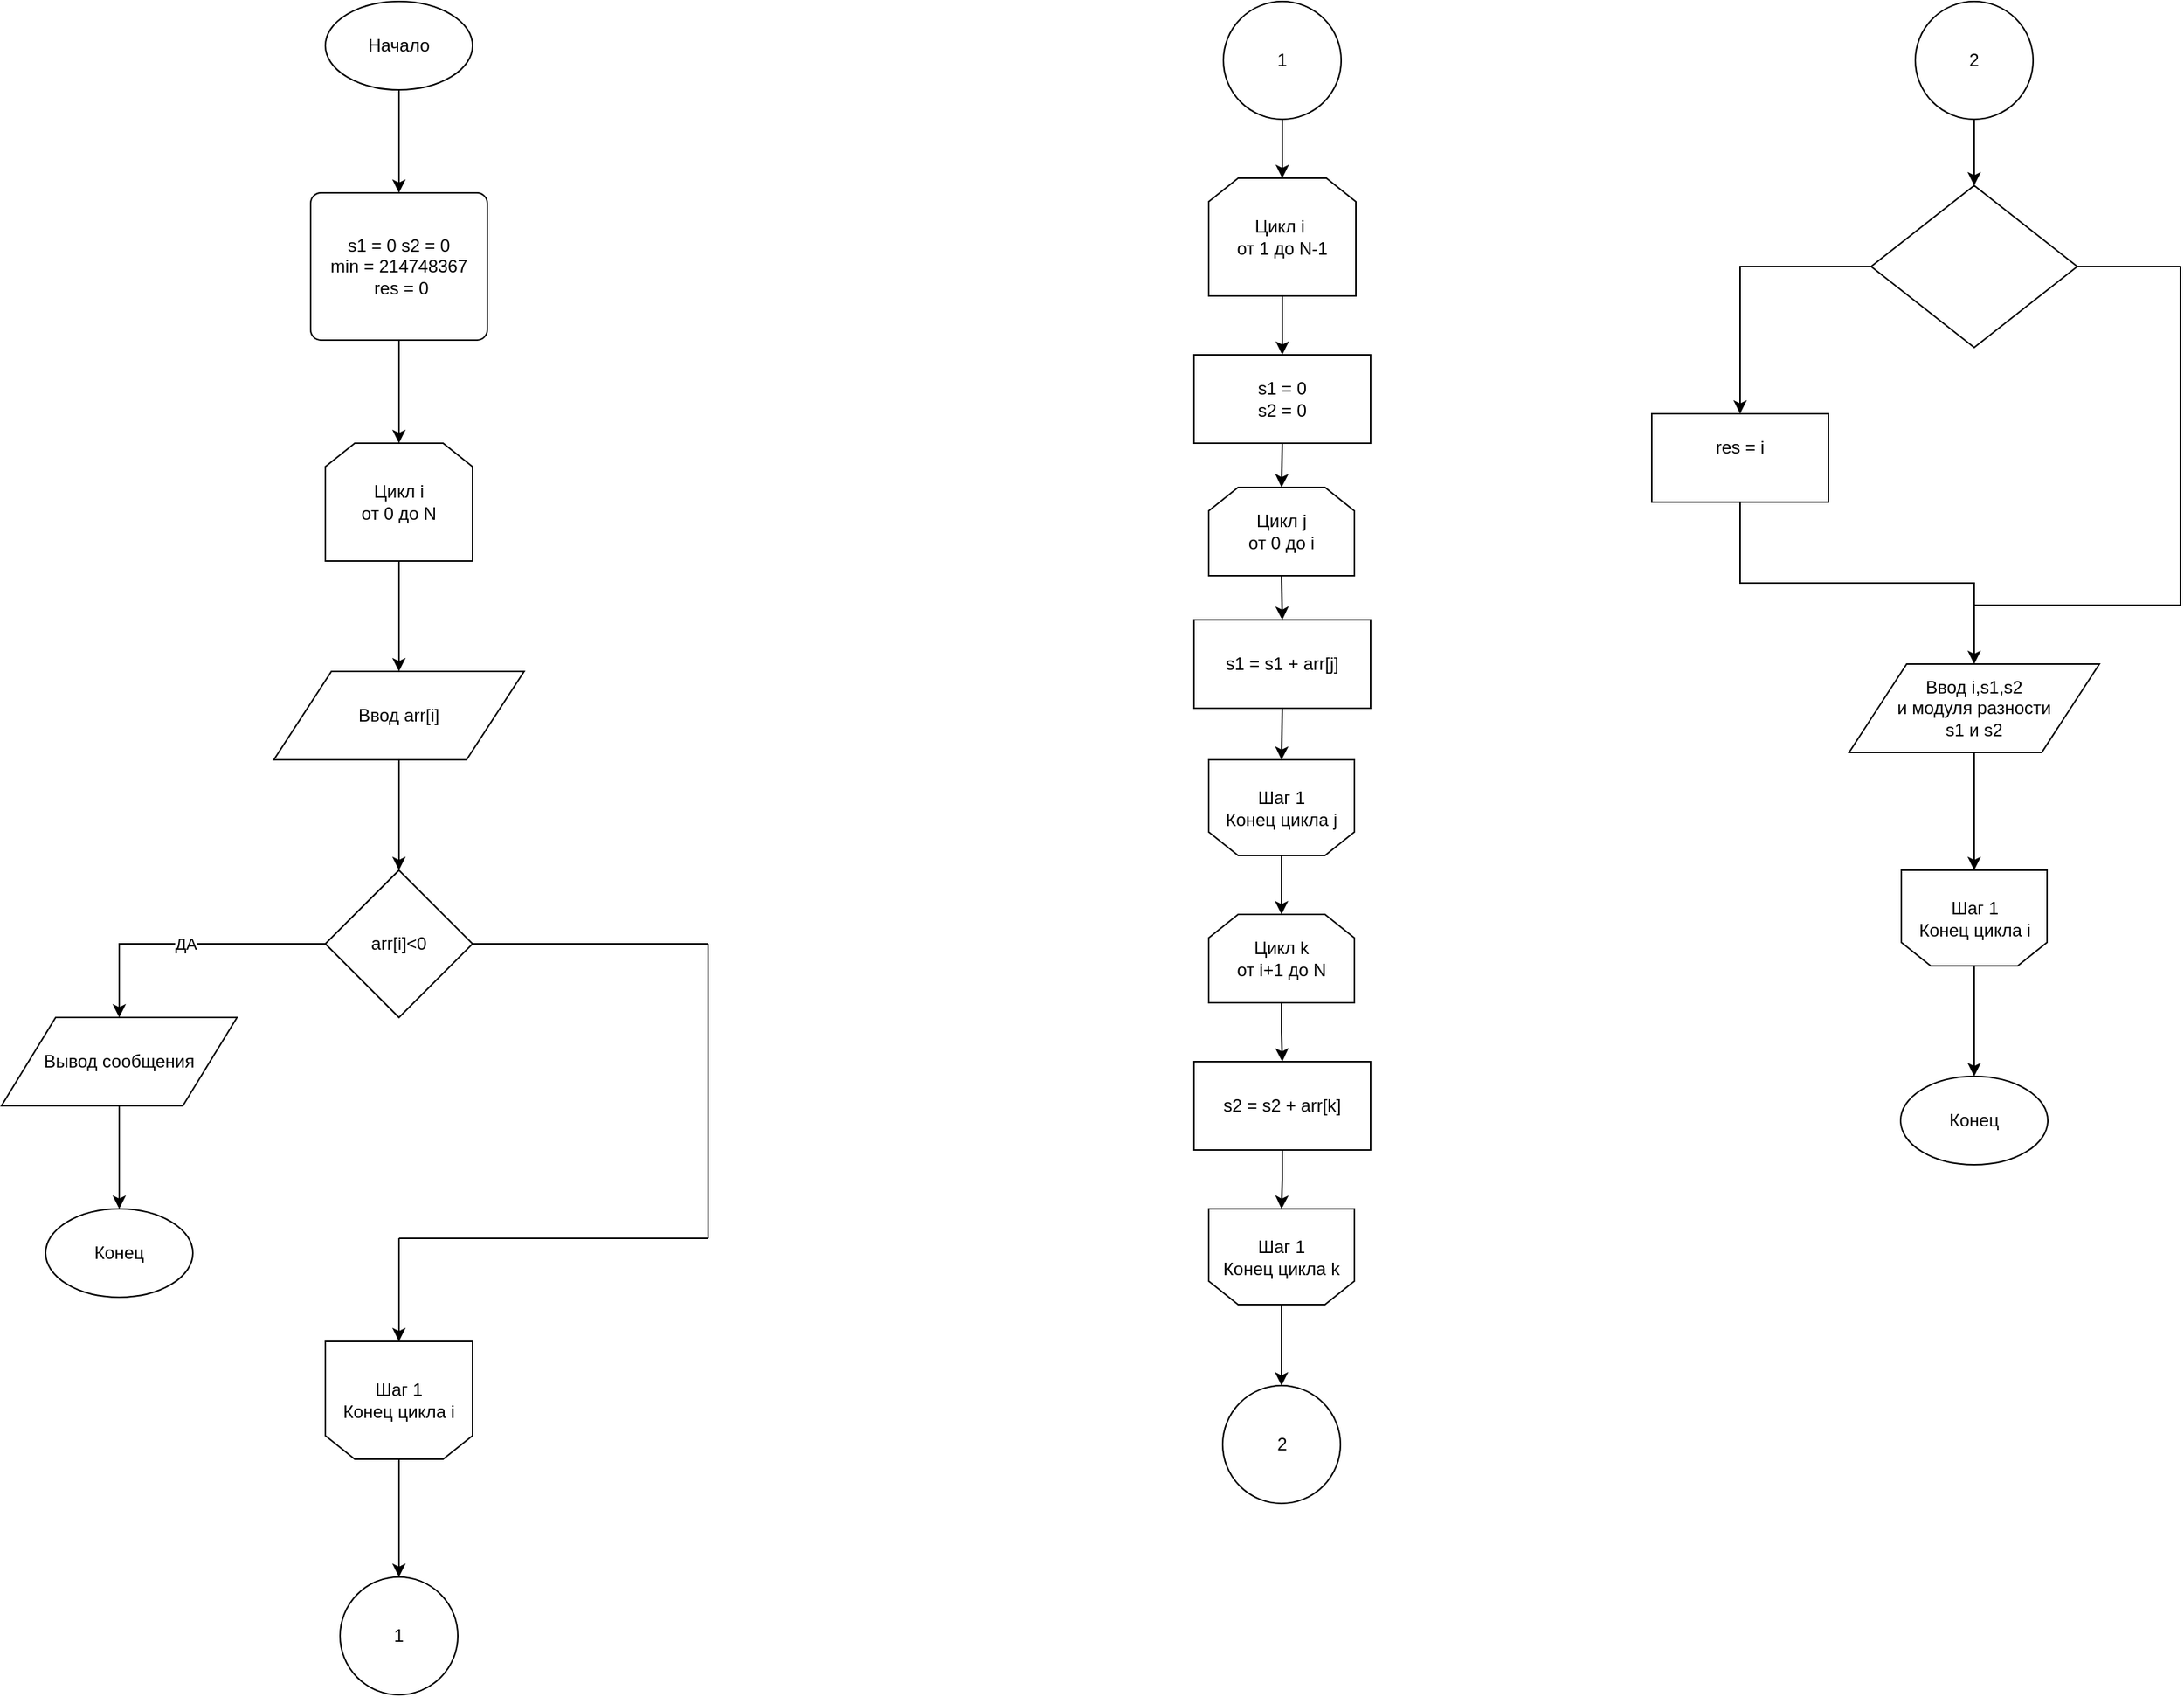 <mxfile version="20.6.0" type="github">
  <diagram id="C5RBs43oDa-KdzZeNtuy" name="Page-1">
    <mxGraphModel dx="2188" dy="1172" grid="1" gridSize="10" guides="1" tooltips="1" connect="1" arrows="1" fold="1" page="1" pageScale="1" pageWidth="827" pageHeight="1169" math="0" shadow="0">
      <root>
        <mxCell id="WIyWlLk6GJQsqaUBKTNV-0" />
        <mxCell id="WIyWlLk6GJQsqaUBKTNV-1" parent="WIyWlLk6GJQsqaUBKTNV-0" />
        <mxCell id="DeO7mwDUE-FPCQZQ3ZWF-11" style="edgeStyle=orthogonalEdgeStyle;rounded=0;orthogonalLoop=1;jettySize=auto;html=1;exitX=0.5;exitY=1;exitDx=0;exitDy=0;exitPerimeter=0;entryX=0.5;entryY=0;entryDx=0;entryDy=0;" edge="1" parent="WIyWlLk6GJQsqaUBKTNV-1" source="DeO7mwDUE-FPCQZQ3ZWF-1" target="DeO7mwDUE-FPCQZQ3ZWF-2">
          <mxGeometry relative="1" as="geometry" />
        </mxCell>
        <mxCell id="DeO7mwDUE-FPCQZQ3ZWF-1" value="Начало" style="strokeWidth=1;html=1;shape=mxgraph.flowchart.start_1;whiteSpace=wrap;" vertex="1" parent="WIyWlLk6GJQsqaUBKTNV-1">
          <mxGeometry x="340" width="100" height="60" as="geometry" />
        </mxCell>
        <mxCell id="DeO7mwDUE-FPCQZQ3ZWF-40" style="edgeStyle=orthogonalEdgeStyle;rounded=0;orthogonalLoop=1;jettySize=auto;html=1;exitX=0.5;exitY=1;exitDx=0;exitDy=0;entryX=0.5;entryY=0;entryDx=0;entryDy=0;entryPerimeter=0;" edge="1" parent="WIyWlLk6GJQsqaUBKTNV-1" source="DeO7mwDUE-FPCQZQ3ZWF-2" target="DeO7mwDUE-FPCQZQ3ZWF-3">
          <mxGeometry relative="1" as="geometry" />
        </mxCell>
        <mxCell id="DeO7mwDUE-FPCQZQ3ZWF-2" value="s1 = 0 s2 = 0&lt;br&gt;min = 214748367&lt;br&gt;&amp;nbsp;res = 0" style="rounded=1;whiteSpace=wrap;html=1;absoluteArcSize=1;arcSize=14;strokeWidth=1;" vertex="1" parent="WIyWlLk6GJQsqaUBKTNV-1">
          <mxGeometry x="330" y="130" width="120" height="100" as="geometry" />
        </mxCell>
        <mxCell id="DeO7mwDUE-FPCQZQ3ZWF-13" style="edgeStyle=orthogonalEdgeStyle;rounded=0;orthogonalLoop=1;jettySize=auto;html=1;exitX=0.5;exitY=1;exitDx=0;exitDy=0;entryX=0.5;entryY=0;entryDx=0;entryDy=0;" edge="1" parent="WIyWlLk6GJQsqaUBKTNV-1" source="DeO7mwDUE-FPCQZQ3ZWF-3" target="DeO7mwDUE-FPCQZQ3ZWF-9">
          <mxGeometry relative="1" as="geometry" />
        </mxCell>
        <mxCell id="DeO7mwDUE-FPCQZQ3ZWF-3" value="Цикл i&lt;br&gt;от 0 до N" style="shape=loopLimit;whiteSpace=wrap;html=1;flipV=0;" vertex="1" parent="WIyWlLk6GJQsqaUBKTNV-1">
          <mxGeometry x="340" y="300" width="100" height="80" as="geometry" />
        </mxCell>
        <mxCell id="DeO7mwDUE-FPCQZQ3ZWF-28" style="edgeStyle=orthogonalEdgeStyle;rounded=0;orthogonalLoop=1;jettySize=auto;html=1;exitX=0.5;exitY=1;exitDx=0;exitDy=0;entryX=0.5;entryY=0;entryDx=0;entryDy=0;" edge="1" parent="WIyWlLk6GJQsqaUBKTNV-1" source="DeO7mwDUE-FPCQZQ3ZWF-4" target="DeO7mwDUE-FPCQZQ3ZWF-27">
          <mxGeometry relative="1" as="geometry" />
        </mxCell>
        <mxCell id="DeO7mwDUE-FPCQZQ3ZWF-4" value="Шаг 1&lt;br&gt;Конец цикла i" style="shape=loopLimit;rotation=0;rounded=0;shadow=0;sketch=0;whiteSpace=wrap;html=1;labelPosition=center;verticalLabelPosition=middle;align=center;verticalAlign=middle;horizontal=1;flipH=0;flipV=1;" vertex="1" parent="WIyWlLk6GJQsqaUBKTNV-1">
          <mxGeometry x="340" y="910" width="100" height="80" as="geometry" />
        </mxCell>
        <mxCell id="DeO7mwDUE-FPCQZQ3ZWF-46" value="ДА" style="edgeStyle=orthogonalEdgeStyle;rounded=0;orthogonalLoop=1;jettySize=auto;html=1;exitX=0;exitY=0.5;exitDx=0;exitDy=0;exitPerimeter=0;entryX=0.5;entryY=0;entryDx=0;entryDy=0;" edge="1" parent="WIyWlLk6GJQsqaUBKTNV-1" source="DeO7mwDUE-FPCQZQ3ZWF-7" target="DeO7mwDUE-FPCQZQ3ZWF-8">
          <mxGeometry relative="1" as="geometry" />
        </mxCell>
        <mxCell id="DeO7mwDUE-FPCQZQ3ZWF-7" value="arr[i]&amp;lt;0" style="strokeWidth=1;html=1;shape=mxgraph.flowchart.decision;whiteSpace=wrap;rounded=0;shadow=0;sketch=0;" vertex="1" parent="WIyWlLk6GJQsqaUBKTNV-1">
          <mxGeometry x="340" y="590" width="100" height="100" as="geometry" />
        </mxCell>
        <mxCell id="DeO7mwDUE-FPCQZQ3ZWF-17" style="edgeStyle=orthogonalEdgeStyle;rounded=0;orthogonalLoop=1;jettySize=auto;html=1;exitX=0.5;exitY=1;exitDx=0;exitDy=0;entryX=0.5;entryY=0;entryDx=0;entryDy=0;entryPerimeter=0;" edge="1" parent="WIyWlLk6GJQsqaUBKTNV-1" source="DeO7mwDUE-FPCQZQ3ZWF-8" target="DeO7mwDUE-FPCQZQ3ZWF-10">
          <mxGeometry relative="1" as="geometry" />
        </mxCell>
        <mxCell id="DeO7mwDUE-FPCQZQ3ZWF-8" value="Вывод сообщения" style="shape=parallelogram;html=1;strokeWidth=1;perimeter=parallelogramPerimeter;whiteSpace=wrap;rounded=0;arcSize=12;size=0.23;shadow=0;sketch=0;" vertex="1" parent="WIyWlLk6GJQsqaUBKTNV-1">
          <mxGeometry x="120" y="690" width="160" height="60" as="geometry" />
        </mxCell>
        <mxCell id="DeO7mwDUE-FPCQZQ3ZWF-14" style="edgeStyle=orthogonalEdgeStyle;rounded=0;orthogonalLoop=1;jettySize=auto;html=1;exitX=0.5;exitY=1;exitDx=0;exitDy=0;entryX=0.5;entryY=0;entryDx=0;entryDy=0;entryPerimeter=0;" edge="1" parent="WIyWlLk6GJQsqaUBKTNV-1" source="DeO7mwDUE-FPCQZQ3ZWF-9" target="DeO7mwDUE-FPCQZQ3ZWF-7">
          <mxGeometry relative="1" as="geometry" />
        </mxCell>
        <mxCell id="DeO7mwDUE-FPCQZQ3ZWF-9" value="Ввод arr[i]" style="shape=parallelogram;html=1;strokeWidth=1;perimeter=parallelogramPerimeter;whiteSpace=wrap;rounded=0;arcSize=12;size=0.23;shadow=0;sketch=0;" vertex="1" parent="WIyWlLk6GJQsqaUBKTNV-1">
          <mxGeometry x="305" y="455" width="170" height="60" as="geometry" />
        </mxCell>
        <mxCell id="DeO7mwDUE-FPCQZQ3ZWF-10" value="Конец" style="strokeWidth=1;html=1;shape=mxgraph.flowchart.start_1;whiteSpace=wrap;rounded=0;shadow=0;sketch=0;" vertex="1" parent="WIyWlLk6GJQsqaUBKTNV-1">
          <mxGeometry x="150" y="820" width="100" height="60" as="geometry" />
        </mxCell>
        <mxCell id="DeO7mwDUE-FPCQZQ3ZWF-27" value="1" style="ellipse;whiteSpace=wrap;html=1;aspect=fixed;rounded=0;shadow=0;sketch=0;strokeWidth=1;" vertex="1" parent="WIyWlLk6GJQsqaUBKTNV-1">
          <mxGeometry x="350" y="1070" width="80" height="80" as="geometry" />
        </mxCell>
        <mxCell id="DeO7mwDUE-FPCQZQ3ZWF-32" style="edgeStyle=orthogonalEdgeStyle;rounded=0;orthogonalLoop=1;jettySize=auto;html=1;exitX=0.5;exitY=1;exitDx=0;exitDy=0;entryX=0.5;entryY=0;entryDx=0;entryDy=0;" edge="1" parent="WIyWlLk6GJQsqaUBKTNV-1" source="DeO7mwDUE-FPCQZQ3ZWF-29" target="DeO7mwDUE-FPCQZQ3ZWF-31">
          <mxGeometry relative="1" as="geometry" />
        </mxCell>
        <mxCell id="DeO7mwDUE-FPCQZQ3ZWF-29" value="1" style="ellipse;whiteSpace=wrap;html=1;aspect=fixed;rounded=0;shadow=0;sketch=0;strokeWidth=1;" vertex="1" parent="WIyWlLk6GJQsqaUBKTNV-1">
          <mxGeometry x="950" width="80" height="80" as="geometry" />
        </mxCell>
        <mxCell id="DeO7mwDUE-FPCQZQ3ZWF-37" style="edgeStyle=orthogonalEdgeStyle;rounded=0;orthogonalLoop=1;jettySize=auto;html=1;exitX=0.5;exitY=1;exitDx=0;exitDy=0;entryX=0.5;entryY=0;entryDx=0;entryDy=0;" edge="1" parent="WIyWlLk6GJQsqaUBKTNV-1" source="DeO7mwDUE-FPCQZQ3ZWF-31" target="DeO7mwDUE-FPCQZQ3ZWF-33">
          <mxGeometry relative="1" as="geometry" />
        </mxCell>
        <mxCell id="DeO7mwDUE-FPCQZQ3ZWF-31" value="Цикл i&amp;nbsp;&lt;br&gt;от 1 до N-1" style="shape=loopLimit;whiteSpace=wrap;html=1;rounded=0;shadow=0;sketch=0;strokeWidth=1;" vertex="1" parent="WIyWlLk6GJQsqaUBKTNV-1">
          <mxGeometry x="940" y="120" width="100" height="80" as="geometry" />
        </mxCell>
        <mxCell id="DeO7mwDUE-FPCQZQ3ZWF-55" style="edgeStyle=orthogonalEdgeStyle;rounded=0;orthogonalLoop=1;jettySize=auto;html=1;exitX=0.5;exitY=1;exitDx=0;exitDy=0;entryX=0.5;entryY=0;entryDx=0;entryDy=0;" edge="1" parent="WIyWlLk6GJQsqaUBKTNV-1" source="DeO7mwDUE-FPCQZQ3ZWF-33" target="DeO7mwDUE-FPCQZQ3ZWF-35">
          <mxGeometry relative="1" as="geometry" />
        </mxCell>
        <mxCell id="DeO7mwDUE-FPCQZQ3ZWF-33" value="s1 = 0&lt;br&gt;s2 = 0" style="rounded=0;whiteSpace=wrap;html=1;shadow=0;sketch=0;strokeWidth=1;" vertex="1" parent="WIyWlLk6GJQsqaUBKTNV-1">
          <mxGeometry x="930" y="240" width="120" height="60" as="geometry" />
        </mxCell>
        <mxCell id="DeO7mwDUE-FPCQZQ3ZWF-34" style="edgeStyle=orthogonalEdgeStyle;rounded=0;orthogonalLoop=1;jettySize=auto;html=1;exitX=0.5;exitY=1;exitDx=0;exitDy=0;" edge="1" parent="WIyWlLk6GJQsqaUBKTNV-1" source="DeO7mwDUE-FPCQZQ3ZWF-2" target="DeO7mwDUE-FPCQZQ3ZWF-2">
          <mxGeometry relative="1" as="geometry" />
        </mxCell>
        <mxCell id="DeO7mwDUE-FPCQZQ3ZWF-56" style="edgeStyle=orthogonalEdgeStyle;rounded=0;orthogonalLoop=1;jettySize=auto;html=1;exitX=0.5;exitY=1;exitDx=0;exitDy=0;entryX=0.5;entryY=0;entryDx=0;entryDy=0;" edge="1" parent="WIyWlLk6GJQsqaUBKTNV-1" source="DeO7mwDUE-FPCQZQ3ZWF-35" target="DeO7mwDUE-FPCQZQ3ZWF-38">
          <mxGeometry relative="1" as="geometry" />
        </mxCell>
        <mxCell id="DeO7mwDUE-FPCQZQ3ZWF-35" value="Цикл j&lt;br&gt;от 0 до i" style="shape=loopLimit;whiteSpace=wrap;html=1;rounded=0;shadow=0;sketch=0;strokeWidth=1;" vertex="1" parent="WIyWlLk6GJQsqaUBKTNV-1">
          <mxGeometry x="940" y="330" width="99" height="60" as="geometry" />
        </mxCell>
        <mxCell id="DeO7mwDUE-FPCQZQ3ZWF-57" style="edgeStyle=orthogonalEdgeStyle;rounded=0;orthogonalLoop=1;jettySize=auto;html=1;exitX=0.5;exitY=1;exitDx=0;exitDy=0;entryX=0.5;entryY=0;entryDx=0;entryDy=0;" edge="1" parent="WIyWlLk6GJQsqaUBKTNV-1" source="DeO7mwDUE-FPCQZQ3ZWF-38" target="DeO7mwDUE-FPCQZQ3ZWF-39">
          <mxGeometry relative="1" as="geometry" />
        </mxCell>
        <mxCell id="DeO7mwDUE-FPCQZQ3ZWF-38" value="s1 = s1 + arr[j]" style="rounded=0;whiteSpace=wrap;html=1;shadow=0;sketch=0;strokeWidth=1;" vertex="1" parent="WIyWlLk6GJQsqaUBKTNV-1">
          <mxGeometry x="930" y="420" width="120" height="60" as="geometry" />
        </mxCell>
        <mxCell id="DeO7mwDUE-FPCQZQ3ZWF-58" style="edgeStyle=orthogonalEdgeStyle;rounded=0;orthogonalLoop=1;jettySize=auto;html=1;exitX=0.5;exitY=1;exitDx=0;exitDy=0;entryX=0.5;entryY=0;entryDx=0;entryDy=0;" edge="1" parent="WIyWlLk6GJQsqaUBKTNV-1" source="DeO7mwDUE-FPCQZQ3ZWF-39" target="DeO7mwDUE-FPCQZQ3ZWF-51">
          <mxGeometry relative="1" as="geometry" />
        </mxCell>
        <mxCell id="DeO7mwDUE-FPCQZQ3ZWF-39" value="Шаг 1&lt;br&gt;Конец цикла j" style="shape=loopLimit;whiteSpace=wrap;html=1;rounded=0;shadow=0;sketch=0;strokeWidth=1;rotation=0;flipV=1;" vertex="1" parent="WIyWlLk6GJQsqaUBKTNV-1">
          <mxGeometry x="940" y="515" width="99" height="65" as="geometry" />
        </mxCell>
        <mxCell id="DeO7mwDUE-FPCQZQ3ZWF-47" value="" style="endArrow=none;html=1;rounded=0;exitX=1;exitY=0.5;exitDx=0;exitDy=0;exitPerimeter=0;" edge="1" parent="WIyWlLk6GJQsqaUBKTNV-1" source="DeO7mwDUE-FPCQZQ3ZWF-7">
          <mxGeometry width="50" height="50" relative="1" as="geometry">
            <mxPoint x="590" y="740" as="sourcePoint" />
            <mxPoint x="600" y="640" as="targetPoint" />
          </mxGeometry>
        </mxCell>
        <mxCell id="DeO7mwDUE-FPCQZQ3ZWF-48" value="" style="endArrow=none;html=1;rounded=0;" edge="1" parent="WIyWlLk6GJQsqaUBKTNV-1">
          <mxGeometry width="50" height="50" relative="1" as="geometry">
            <mxPoint x="600" y="640" as="sourcePoint" />
            <mxPoint x="600" y="840" as="targetPoint" />
          </mxGeometry>
        </mxCell>
        <mxCell id="DeO7mwDUE-FPCQZQ3ZWF-49" value="" style="endArrow=none;html=1;rounded=0;" edge="1" parent="WIyWlLk6GJQsqaUBKTNV-1">
          <mxGeometry width="50" height="50" relative="1" as="geometry">
            <mxPoint x="600" y="840" as="sourcePoint" />
            <mxPoint x="390" y="840" as="targetPoint" />
          </mxGeometry>
        </mxCell>
        <mxCell id="DeO7mwDUE-FPCQZQ3ZWF-50" value="" style="endArrow=classic;html=1;rounded=0;entryX=0.5;entryY=0;entryDx=0;entryDy=0;" edge="1" parent="WIyWlLk6GJQsqaUBKTNV-1" target="DeO7mwDUE-FPCQZQ3ZWF-4">
          <mxGeometry width="50" height="50" relative="1" as="geometry">
            <mxPoint x="390" y="840" as="sourcePoint" />
            <mxPoint x="640" y="690" as="targetPoint" />
          </mxGeometry>
        </mxCell>
        <mxCell id="DeO7mwDUE-FPCQZQ3ZWF-59" style="edgeStyle=orthogonalEdgeStyle;rounded=0;orthogonalLoop=1;jettySize=auto;html=1;exitX=0.5;exitY=1;exitDx=0;exitDy=0;entryX=0.5;entryY=0;entryDx=0;entryDy=0;" edge="1" parent="WIyWlLk6GJQsqaUBKTNV-1" source="DeO7mwDUE-FPCQZQ3ZWF-51" target="DeO7mwDUE-FPCQZQ3ZWF-52">
          <mxGeometry relative="1" as="geometry" />
        </mxCell>
        <mxCell id="DeO7mwDUE-FPCQZQ3ZWF-51" value="Цикл k&lt;br&gt;от i+1 до N" style="shape=loopLimit;whiteSpace=wrap;html=1;rounded=0;shadow=0;sketch=0;strokeWidth=1;" vertex="1" parent="WIyWlLk6GJQsqaUBKTNV-1">
          <mxGeometry x="940" y="620" width="99" height="60" as="geometry" />
        </mxCell>
        <mxCell id="DeO7mwDUE-FPCQZQ3ZWF-60" style="edgeStyle=orthogonalEdgeStyle;rounded=0;orthogonalLoop=1;jettySize=auto;html=1;exitX=0.5;exitY=1;exitDx=0;exitDy=0;entryX=0.5;entryY=0;entryDx=0;entryDy=0;" edge="1" parent="WIyWlLk6GJQsqaUBKTNV-1" source="DeO7mwDUE-FPCQZQ3ZWF-52" target="DeO7mwDUE-FPCQZQ3ZWF-53">
          <mxGeometry relative="1" as="geometry" />
        </mxCell>
        <mxCell id="DeO7mwDUE-FPCQZQ3ZWF-52" value="s2 = s2 + arr[k]" style="rounded=0;whiteSpace=wrap;html=1;shadow=0;sketch=0;strokeWidth=1;" vertex="1" parent="WIyWlLk6GJQsqaUBKTNV-1">
          <mxGeometry x="930" y="720" width="120" height="60" as="geometry" />
        </mxCell>
        <mxCell id="DeO7mwDUE-FPCQZQ3ZWF-61" style="edgeStyle=orthogonalEdgeStyle;rounded=0;orthogonalLoop=1;jettySize=auto;html=1;exitX=0.5;exitY=1;exitDx=0;exitDy=0;entryX=0.5;entryY=0;entryDx=0;entryDy=0;" edge="1" parent="WIyWlLk6GJQsqaUBKTNV-1" source="DeO7mwDUE-FPCQZQ3ZWF-53" target="DeO7mwDUE-FPCQZQ3ZWF-54">
          <mxGeometry relative="1" as="geometry" />
        </mxCell>
        <mxCell id="DeO7mwDUE-FPCQZQ3ZWF-53" value="Шаг 1&lt;br&gt;Конец цикла k" style="shape=loopLimit;whiteSpace=wrap;html=1;rounded=0;shadow=0;sketch=0;strokeWidth=1;rotation=0;flipV=1;" vertex="1" parent="WIyWlLk6GJQsqaUBKTNV-1">
          <mxGeometry x="940" y="820" width="99" height="65" as="geometry" />
        </mxCell>
        <mxCell id="DeO7mwDUE-FPCQZQ3ZWF-54" value="2" style="ellipse;whiteSpace=wrap;html=1;aspect=fixed;rounded=0;shadow=0;sketch=0;strokeWidth=1;" vertex="1" parent="WIyWlLk6GJQsqaUBKTNV-1">
          <mxGeometry x="949.5" y="940" width="80" height="80" as="geometry" />
        </mxCell>
        <mxCell id="DeO7mwDUE-FPCQZQ3ZWF-78" style="edgeStyle=orthogonalEdgeStyle;rounded=0;orthogonalLoop=1;jettySize=auto;html=1;exitX=0.5;exitY=1;exitDx=0;exitDy=0;entryX=0.5;entryY=0;entryDx=0;entryDy=0;" edge="1" parent="WIyWlLk6GJQsqaUBKTNV-1" source="DeO7mwDUE-FPCQZQ3ZWF-62" target="DeO7mwDUE-FPCQZQ3ZWF-63">
          <mxGeometry relative="1" as="geometry" />
        </mxCell>
        <mxCell id="DeO7mwDUE-FPCQZQ3ZWF-62" value="2" style="ellipse;whiteSpace=wrap;html=1;aspect=fixed;rounded=0;shadow=0;sketch=0;strokeWidth=1;" vertex="1" parent="WIyWlLk6GJQsqaUBKTNV-1">
          <mxGeometry x="1420" width="80" height="80" as="geometry" />
        </mxCell>
        <mxCell id="DeO7mwDUE-FPCQZQ3ZWF-65" style="edgeStyle=orthogonalEdgeStyle;rounded=0;orthogonalLoop=1;jettySize=auto;html=1;exitX=0;exitY=0.5;exitDx=0;exitDy=0;entryX=0.5;entryY=0;entryDx=0;entryDy=0;" edge="1" parent="WIyWlLk6GJQsqaUBKTNV-1" source="DeO7mwDUE-FPCQZQ3ZWF-63" target="DeO7mwDUE-FPCQZQ3ZWF-64">
          <mxGeometry relative="1" as="geometry" />
        </mxCell>
        <mxCell id="DeO7mwDUE-FPCQZQ3ZWF-63" value="" style="rhombus;whiteSpace=wrap;html=1;rounded=0;shadow=0;sketch=0;strokeWidth=1;" vertex="1" parent="WIyWlLk6GJQsqaUBKTNV-1">
          <mxGeometry x="1390" y="125" width="140" height="110" as="geometry" />
        </mxCell>
        <mxCell id="DeO7mwDUE-FPCQZQ3ZWF-67" style="edgeStyle=orthogonalEdgeStyle;rounded=0;orthogonalLoop=1;jettySize=auto;html=1;exitX=0.5;exitY=1;exitDx=0;exitDy=0;entryX=0.5;entryY=0;entryDx=0;entryDy=0;" edge="1" parent="WIyWlLk6GJQsqaUBKTNV-1" source="DeO7mwDUE-FPCQZQ3ZWF-64" target="DeO7mwDUE-FPCQZQ3ZWF-66">
          <mxGeometry relative="1" as="geometry" />
        </mxCell>
        <mxCell id="DeO7mwDUE-FPCQZQ3ZWF-64" value="res = i&lt;br&gt;&lt;br&gt;" style="rounded=0;whiteSpace=wrap;html=1;shadow=0;sketch=0;strokeWidth=1;" vertex="1" parent="WIyWlLk6GJQsqaUBKTNV-1">
          <mxGeometry x="1241" y="280" width="120" height="60" as="geometry" />
        </mxCell>
        <mxCell id="DeO7mwDUE-FPCQZQ3ZWF-80" style="edgeStyle=orthogonalEdgeStyle;rounded=0;orthogonalLoop=1;jettySize=auto;html=1;exitX=0.5;exitY=1;exitDx=0;exitDy=0;entryX=0.5;entryY=0;entryDx=0;entryDy=0;" edge="1" parent="WIyWlLk6GJQsqaUBKTNV-1" source="DeO7mwDUE-FPCQZQ3ZWF-66" target="DeO7mwDUE-FPCQZQ3ZWF-79">
          <mxGeometry relative="1" as="geometry" />
        </mxCell>
        <mxCell id="DeO7mwDUE-FPCQZQ3ZWF-66" value="Ввод i,s1,s2&lt;br&gt;и модуля разности&lt;br&gt;s1 и s2" style="shape=parallelogram;html=1;strokeWidth=1;perimeter=parallelogramPerimeter;whiteSpace=wrap;rounded=0;arcSize=12;size=0.23;shadow=0;sketch=0;" vertex="1" parent="WIyWlLk6GJQsqaUBKTNV-1">
          <mxGeometry x="1375" y="450" width="170" height="60" as="geometry" />
        </mxCell>
        <mxCell id="DeO7mwDUE-FPCQZQ3ZWF-74" value="" style="endArrow=none;html=1;rounded=0;entryX=1;entryY=0.5;entryDx=0;entryDy=0;" edge="1" parent="WIyWlLk6GJQsqaUBKTNV-1" target="DeO7mwDUE-FPCQZQ3ZWF-63">
          <mxGeometry width="50" height="50" relative="1" as="geometry">
            <mxPoint x="1600" y="180" as="sourcePoint" />
            <mxPoint x="1230" y="360" as="targetPoint" />
          </mxGeometry>
        </mxCell>
        <mxCell id="DeO7mwDUE-FPCQZQ3ZWF-75" value="" style="endArrow=none;html=1;rounded=0;" edge="1" parent="WIyWlLk6GJQsqaUBKTNV-1">
          <mxGeometry width="50" height="50" relative="1" as="geometry">
            <mxPoint x="1600" y="410" as="sourcePoint" />
            <mxPoint x="1600" y="180" as="targetPoint" />
          </mxGeometry>
        </mxCell>
        <mxCell id="DeO7mwDUE-FPCQZQ3ZWF-77" value="" style="endArrow=none;html=1;rounded=0;" edge="1" parent="WIyWlLk6GJQsqaUBKTNV-1">
          <mxGeometry width="50" height="50" relative="1" as="geometry">
            <mxPoint x="1460" y="410" as="sourcePoint" />
            <mxPoint x="1600" y="410" as="targetPoint" />
          </mxGeometry>
        </mxCell>
        <mxCell id="DeO7mwDUE-FPCQZQ3ZWF-82" style="edgeStyle=orthogonalEdgeStyle;rounded=0;orthogonalLoop=1;jettySize=auto;html=1;exitX=0.5;exitY=1;exitDx=0;exitDy=0;entryX=0.5;entryY=0;entryDx=0;entryDy=0;entryPerimeter=0;" edge="1" parent="WIyWlLk6GJQsqaUBKTNV-1" source="DeO7mwDUE-FPCQZQ3ZWF-79" target="DeO7mwDUE-FPCQZQ3ZWF-81">
          <mxGeometry relative="1" as="geometry" />
        </mxCell>
        <mxCell id="DeO7mwDUE-FPCQZQ3ZWF-79" value="Шаг 1&lt;br&gt;Конец цикла i" style="shape=loopLimit;whiteSpace=wrap;html=1;rounded=0;shadow=0;sketch=0;strokeWidth=1;rotation=0;flipV=1;" vertex="1" parent="WIyWlLk6GJQsqaUBKTNV-1">
          <mxGeometry x="1410.5" y="590" width="99" height="65" as="geometry" />
        </mxCell>
        <mxCell id="DeO7mwDUE-FPCQZQ3ZWF-81" value="Конец" style="strokeWidth=1;html=1;shape=mxgraph.flowchart.start_1;whiteSpace=wrap;" vertex="1" parent="WIyWlLk6GJQsqaUBKTNV-1">
          <mxGeometry x="1410" y="730" width="100" height="60" as="geometry" />
        </mxCell>
      </root>
    </mxGraphModel>
  </diagram>
</mxfile>
